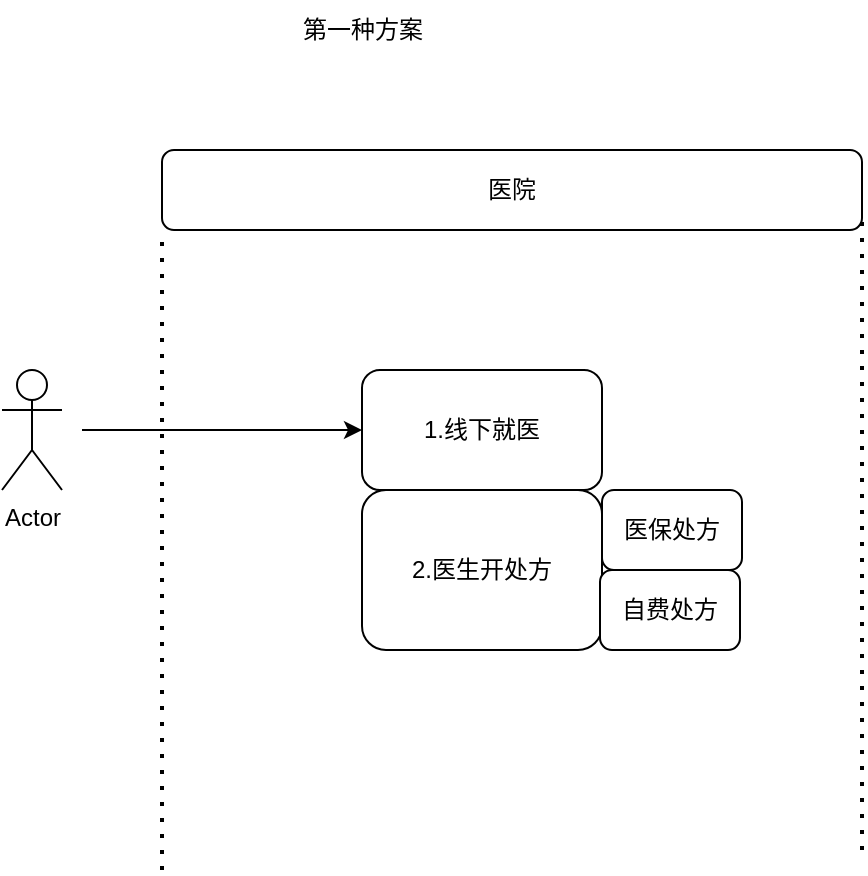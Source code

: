 <mxfile version="20.6.2" type="github">
  <diagram id="yzHeddL_DBlANv4IieoY" name="第 1 页">
    <mxGraphModel dx="1038" dy="575" grid="1" gridSize="10" guides="1" tooltips="1" connect="1" arrows="1" fold="1" page="1" pageScale="1" pageWidth="827" pageHeight="1169" math="0" shadow="0">
      <root>
        <mxCell id="0" />
        <mxCell id="1" parent="0" />
        <mxCell id="uRogulFYkQpIBmfeQ4px-1" value="医院" style="rounded=1;whiteSpace=wrap;html=1;" vertex="1" parent="1">
          <mxGeometry x="160" y="120" width="350" height="40" as="geometry" />
        </mxCell>
        <mxCell id="uRogulFYkQpIBmfeQ4px-2" value="第一种方案" style="text;html=1;align=center;verticalAlign=middle;resizable=0;points=[];autosize=1;strokeColor=none;fillColor=none;" vertex="1" parent="1">
          <mxGeometry x="220" y="45" width="80" height="30" as="geometry" />
        </mxCell>
        <mxCell id="uRogulFYkQpIBmfeQ4px-5" value="Actor" style="shape=umlActor;verticalLabelPosition=bottom;verticalAlign=top;html=1;outlineConnect=0;" vertex="1" parent="1">
          <mxGeometry x="80" y="230" width="30" height="60" as="geometry" />
        </mxCell>
        <mxCell id="uRogulFYkQpIBmfeQ4px-6" value="" style="endArrow=none;dashed=1;html=1;dashPattern=1 3;strokeWidth=2;rounded=0;entryX=0;entryY=1;entryDx=0;entryDy=0;" edge="1" parent="1" target="uRogulFYkQpIBmfeQ4px-1">
          <mxGeometry width="50" height="50" relative="1" as="geometry">
            <mxPoint x="160" y="480" as="sourcePoint" />
            <mxPoint x="180" y="160" as="targetPoint" />
          </mxGeometry>
        </mxCell>
        <mxCell id="uRogulFYkQpIBmfeQ4px-7" value="" style="endArrow=none;dashed=1;html=1;dashPattern=1 3;strokeWidth=2;rounded=0;entryX=0;entryY=1;entryDx=0;entryDy=0;" edge="1" parent="1">
          <mxGeometry width="50" height="50" relative="1" as="geometry">
            <mxPoint x="510" y="470" as="sourcePoint" />
            <mxPoint x="510" y="150" as="targetPoint" />
          </mxGeometry>
        </mxCell>
        <mxCell id="uRogulFYkQpIBmfeQ4px-8" value="" style="endArrow=classic;html=1;rounded=0;entryX=0;entryY=0.5;entryDx=0;entryDy=0;" edge="1" parent="1" target="uRogulFYkQpIBmfeQ4px-9">
          <mxGeometry width="50" height="50" relative="1" as="geometry">
            <mxPoint x="120" y="260" as="sourcePoint" />
            <mxPoint x="200" y="260" as="targetPoint" />
          </mxGeometry>
        </mxCell>
        <mxCell id="uRogulFYkQpIBmfeQ4px-9" value="1.线下就医" style="rounded=1;whiteSpace=wrap;html=1;" vertex="1" parent="1">
          <mxGeometry x="260" y="230" width="120" height="60" as="geometry" />
        </mxCell>
        <mxCell id="uRogulFYkQpIBmfeQ4px-10" value="2.医生开处方" style="rounded=1;whiteSpace=wrap;html=1;" vertex="1" parent="1">
          <mxGeometry x="260" y="290" width="120" height="80" as="geometry" />
        </mxCell>
        <mxCell id="uRogulFYkQpIBmfeQ4px-11" value="医保处方" style="rounded=1;whiteSpace=wrap;html=1;" vertex="1" parent="1">
          <mxGeometry x="380" y="290" width="70" height="40" as="geometry" />
        </mxCell>
        <mxCell id="uRogulFYkQpIBmfeQ4px-12" value="自费处方" style="rounded=1;whiteSpace=wrap;html=1;" vertex="1" parent="1">
          <mxGeometry x="379" y="330" width="70" height="40" as="geometry" />
        </mxCell>
      </root>
    </mxGraphModel>
  </diagram>
</mxfile>
